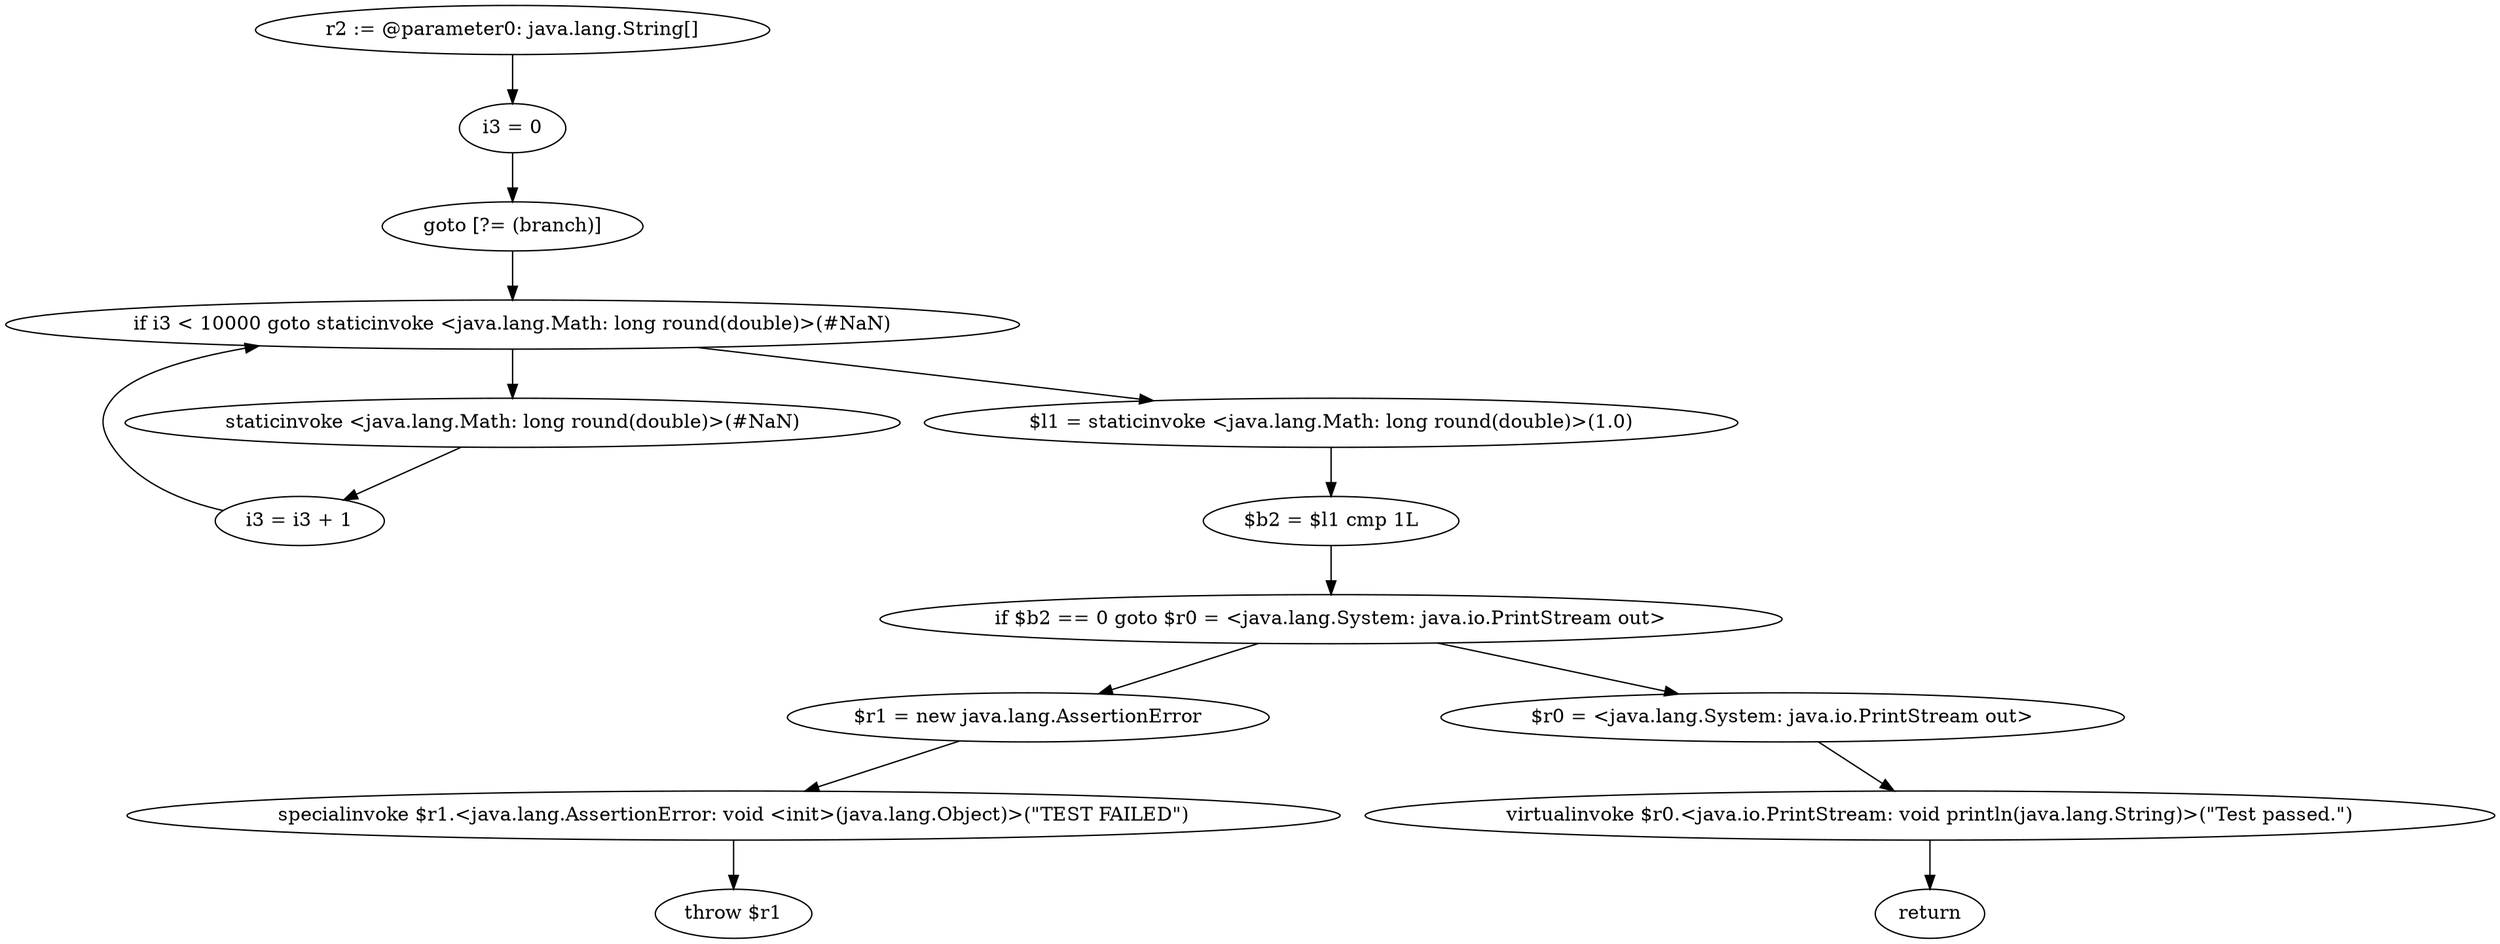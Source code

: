 digraph "unitGraph" {
    "r2 := @parameter0: java.lang.String[]"
    "i3 = 0"
    "goto [?= (branch)]"
    "staticinvoke <java.lang.Math: long round(double)>(#NaN)"
    "i3 = i3 + 1"
    "if i3 < 10000 goto staticinvoke <java.lang.Math: long round(double)>(#NaN)"
    "$l1 = staticinvoke <java.lang.Math: long round(double)>(1.0)"
    "$b2 = $l1 cmp 1L"
    "if $b2 == 0 goto $r0 = <java.lang.System: java.io.PrintStream out>"
    "$r1 = new java.lang.AssertionError"
    "specialinvoke $r1.<java.lang.AssertionError: void <init>(java.lang.Object)>(\"TEST FAILED\")"
    "throw $r1"
    "$r0 = <java.lang.System: java.io.PrintStream out>"
    "virtualinvoke $r0.<java.io.PrintStream: void println(java.lang.String)>(\"Test passed.\")"
    "return"
    "r2 := @parameter0: java.lang.String[]"->"i3 = 0";
    "i3 = 0"->"goto [?= (branch)]";
    "goto [?= (branch)]"->"if i3 < 10000 goto staticinvoke <java.lang.Math: long round(double)>(#NaN)";
    "staticinvoke <java.lang.Math: long round(double)>(#NaN)"->"i3 = i3 + 1";
    "i3 = i3 + 1"->"if i3 < 10000 goto staticinvoke <java.lang.Math: long round(double)>(#NaN)";
    "if i3 < 10000 goto staticinvoke <java.lang.Math: long round(double)>(#NaN)"->"$l1 = staticinvoke <java.lang.Math: long round(double)>(1.0)";
    "if i3 < 10000 goto staticinvoke <java.lang.Math: long round(double)>(#NaN)"->"staticinvoke <java.lang.Math: long round(double)>(#NaN)";
    "$l1 = staticinvoke <java.lang.Math: long round(double)>(1.0)"->"$b2 = $l1 cmp 1L";
    "$b2 = $l1 cmp 1L"->"if $b2 == 0 goto $r0 = <java.lang.System: java.io.PrintStream out>";
    "if $b2 == 0 goto $r0 = <java.lang.System: java.io.PrintStream out>"->"$r1 = new java.lang.AssertionError";
    "if $b2 == 0 goto $r0 = <java.lang.System: java.io.PrintStream out>"->"$r0 = <java.lang.System: java.io.PrintStream out>";
    "$r1 = new java.lang.AssertionError"->"specialinvoke $r1.<java.lang.AssertionError: void <init>(java.lang.Object)>(\"TEST FAILED\")";
    "specialinvoke $r1.<java.lang.AssertionError: void <init>(java.lang.Object)>(\"TEST FAILED\")"->"throw $r1";
    "$r0 = <java.lang.System: java.io.PrintStream out>"->"virtualinvoke $r0.<java.io.PrintStream: void println(java.lang.String)>(\"Test passed.\")";
    "virtualinvoke $r0.<java.io.PrintStream: void println(java.lang.String)>(\"Test passed.\")"->"return";
}
